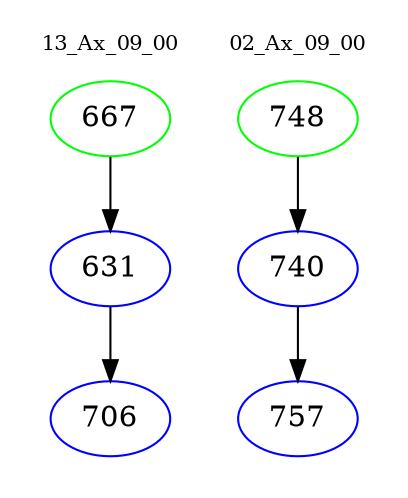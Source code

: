 digraph{
subgraph cluster_0 {
color = white
label = "13_Ax_09_00";
fontsize=10;
T0_667 [label="667", color="green"]
T0_667 -> T0_631 [color="black"]
T0_631 [label="631", color="blue"]
T0_631 -> T0_706 [color="black"]
T0_706 [label="706", color="blue"]
}
subgraph cluster_1 {
color = white
label = "02_Ax_09_00";
fontsize=10;
T1_748 [label="748", color="green"]
T1_748 -> T1_740 [color="black"]
T1_740 [label="740", color="blue"]
T1_740 -> T1_757 [color="black"]
T1_757 [label="757", color="blue"]
}
}
